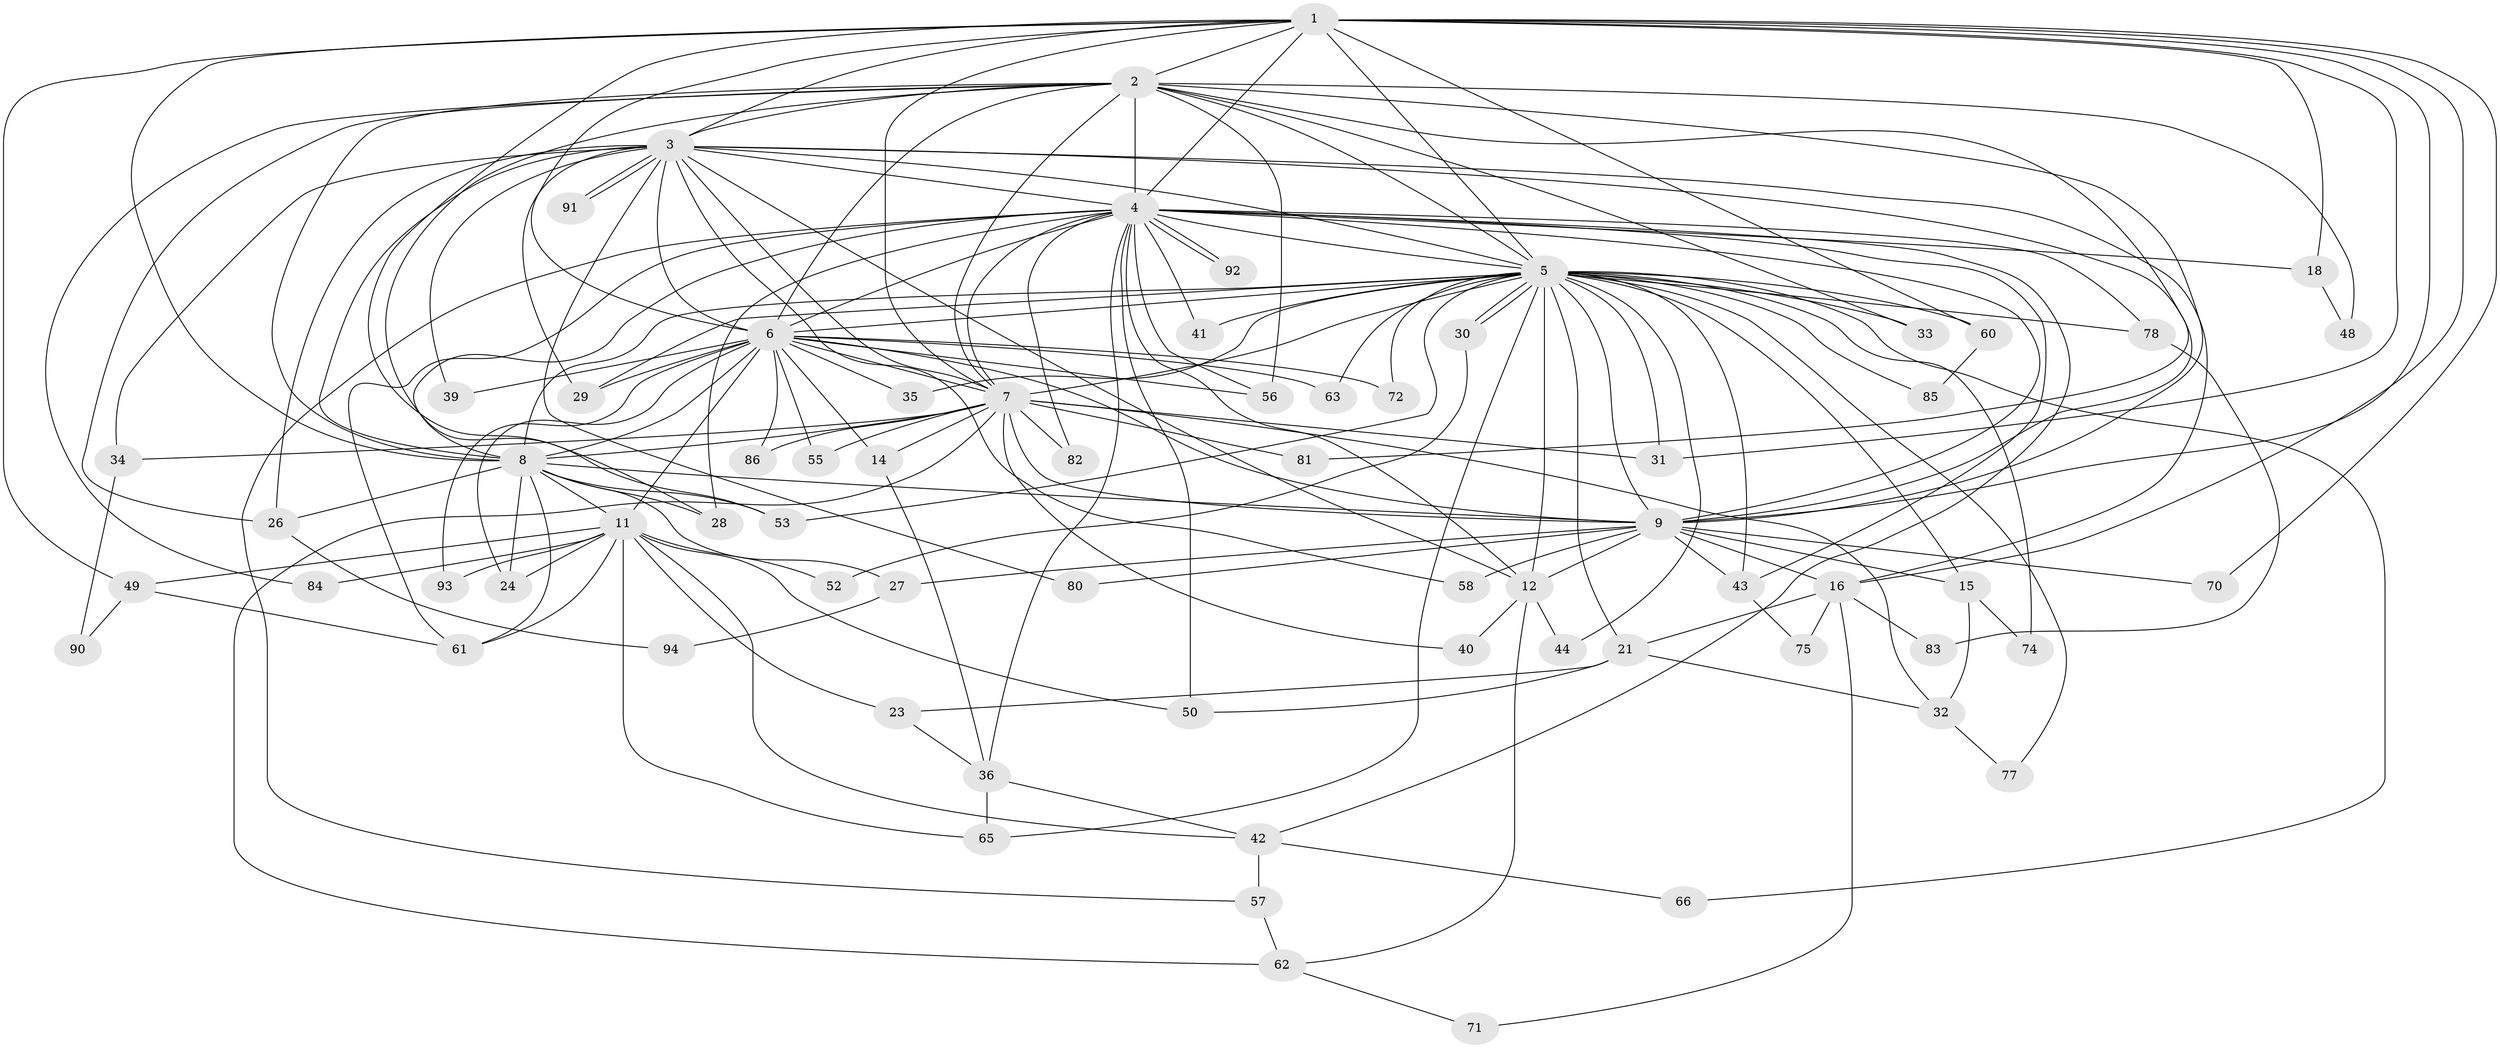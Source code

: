 // Generated by graph-tools (version 1.1) at 2025/51/02/27/25 19:51:47]
// undirected, 69 vertices, 175 edges
graph export_dot {
graph [start="1"]
  node [color=gray90,style=filled];
  1 [super="+88"];
  2 [super="+17"];
  3 [super="+47"];
  4 [super="+10"];
  5 [super="+22"];
  6 [super="+20"];
  7 [super="+25"];
  8 [super="+89"];
  9 [super="+13"];
  11 [super="+38"];
  12 [super="+19"];
  14;
  15;
  16 [super="+64"];
  18 [super="+59"];
  21;
  23;
  24 [super="+37"];
  26 [super="+54"];
  27;
  28;
  29;
  30;
  31;
  32 [super="+79"];
  33;
  34;
  35;
  36 [super="+46"];
  39;
  40;
  41;
  42 [super="+51"];
  43 [super="+45"];
  44;
  48;
  49 [super="+67"];
  50 [super="+73"];
  52;
  53 [super="+76"];
  55;
  56 [super="+68"];
  57;
  58;
  60;
  61 [super="+95"];
  62 [super="+69"];
  63;
  65 [super="+87"];
  66;
  70;
  71;
  72;
  74;
  75;
  77;
  78;
  80;
  81;
  82;
  83;
  84;
  85;
  86;
  90;
  91;
  92;
  93;
  94;
  1 -- 2;
  1 -- 3;
  1 -- 4 [weight=2];
  1 -- 5;
  1 -- 6;
  1 -- 7;
  1 -- 8;
  1 -- 9;
  1 -- 18;
  1 -- 49;
  1 -- 60;
  1 -- 70;
  1 -- 16;
  1 -- 31;
  1 -- 53;
  2 -- 3;
  2 -- 4 [weight=2];
  2 -- 5;
  2 -- 6 [weight=2];
  2 -- 7;
  2 -- 8;
  2 -- 9 [weight=2];
  2 -- 28;
  2 -- 33;
  2 -- 48;
  2 -- 81;
  2 -- 84;
  2 -- 26;
  2 -- 56;
  3 -- 4 [weight=2];
  3 -- 5;
  3 -- 6;
  3 -- 7;
  3 -- 8;
  3 -- 9;
  3 -- 12;
  3 -- 16;
  3 -- 26;
  3 -- 34;
  3 -- 39;
  3 -- 58;
  3 -- 80;
  3 -- 91;
  3 -- 91;
  3 -- 29;
  4 -- 5 [weight=2];
  4 -- 6 [weight=2];
  4 -- 7 [weight=2];
  4 -- 8 [weight=2];
  4 -- 9 [weight=2];
  4 -- 18 [weight=2];
  4 -- 28;
  4 -- 36;
  4 -- 42;
  4 -- 57;
  4 -- 61;
  4 -- 82;
  4 -- 92;
  4 -- 92;
  4 -- 41;
  4 -- 12;
  4 -- 78;
  4 -- 50;
  4 -- 56;
  4 -- 43;
  5 -- 6;
  5 -- 7;
  5 -- 8;
  5 -- 9;
  5 -- 15;
  5 -- 21;
  5 -- 29;
  5 -- 30;
  5 -- 30;
  5 -- 31;
  5 -- 33;
  5 -- 35;
  5 -- 41;
  5 -- 43;
  5 -- 44;
  5 -- 53;
  5 -- 63;
  5 -- 65;
  5 -- 72;
  5 -- 74;
  5 -- 78;
  5 -- 85;
  5 -- 66;
  5 -- 60;
  5 -- 77;
  5 -- 12;
  6 -- 7;
  6 -- 8;
  6 -- 9;
  6 -- 11;
  6 -- 14;
  6 -- 29;
  6 -- 35;
  6 -- 39;
  6 -- 55;
  6 -- 56;
  6 -- 63;
  6 -- 72;
  6 -- 86;
  6 -- 93;
  6 -- 24;
  7 -- 8;
  7 -- 9;
  7 -- 14;
  7 -- 31;
  7 -- 32;
  7 -- 40;
  7 -- 81;
  7 -- 34;
  7 -- 82;
  7 -- 55;
  7 -- 86;
  7 -- 62;
  8 -- 9;
  8 -- 11;
  8 -- 24;
  8 -- 26;
  8 -- 27;
  8 -- 53;
  8 -- 28;
  8 -- 61;
  9 -- 15;
  9 -- 27;
  9 -- 43;
  9 -- 58;
  9 -- 70;
  9 -- 16;
  9 -- 80;
  9 -- 12;
  11 -- 23;
  11 -- 24 [weight=2];
  11 -- 42;
  11 -- 61;
  11 -- 93;
  11 -- 65;
  11 -- 50;
  11 -- 49;
  11 -- 52;
  11 -- 84;
  12 -- 62;
  12 -- 40;
  12 -- 44;
  14 -- 36;
  15 -- 74;
  15 -- 32;
  16 -- 21;
  16 -- 71;
  16 -- 83;
  16 -- 75;
  18 -- 48;
  21 -- 23;
  21 -- 32;
  21 -- 50;
  23 -- 36;
  26 -- 94;
  27 -- 94;
  30 -- 52;
  32 -- 77;
  34 -- 90;
  36 -- 65;
  36 -- 42;
  42 -- 57;
  42 -- 66;
  43 -- 75;
  49 -- 90;
  49 -- 61;
  57 -- 62;
  60 -- 85;
  62 -- 71;
  78 -- 83;
}
